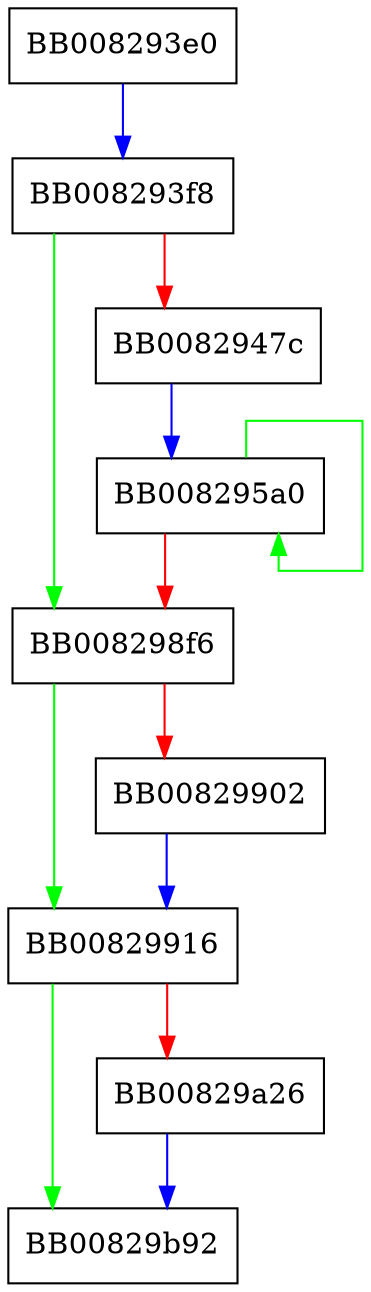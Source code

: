 digraph FUN_008293e0 {
  node [shape="box"];
  graph [splines=ortho];
  BB008293e0 -> BB008293f8 [color="blue"];
  BB008293f8 -> BB008298f6 [color="green"];
  BB008293f8 -> BB0082947c [color="red"];
  BB0082947c -> BB008295a0 [color="blue"];
  BB008295a0 -> BB008295a0 [color="green"];
  BB008295a0 -> BB008298f6 [color="red"];
  BB008298f6 -> BB00829916 [color="green"];
  BB008298f6 -> BB00829902 [color="red"];
  BB00829902 -> BB00829916 [color="blue"];
  BB00829916 -> BB00829b92 [color="green"];
  BB00829916 -> BB00829a26 [color="red"];
  BB00829a26 -> BB00829b92 [color="blue"];
}